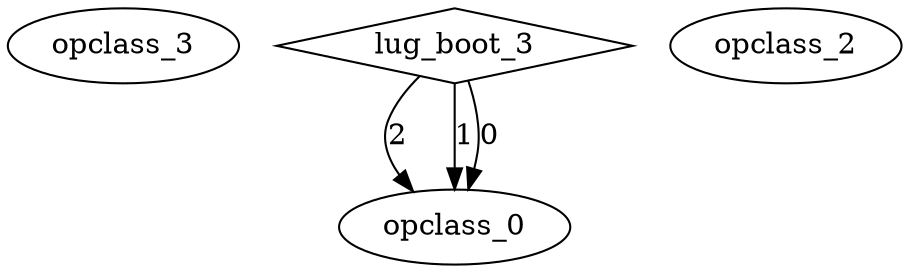 digraph {
node [label=opclass_3,style=""] opclass_3
node [label=opclass_0,style=""] opclass_0
node [label=opclass_2,style=""] opclass_2
node [label=opclass_0,style=""] opclass_0
node [label=opclass_3,style=""] opclass_3
node [label=opclass_2,style=""] opclass_2
node [label=opclass_0,style=""] opclass_0
node [label=opclass_3,style=""] opclass_3
node [label=opclass_0,style=""] opclass_0
node [label=opclass_0,style=""] opclass_0
node [label=opclass_0,style=""] opclass_0
node [label=lug_boot_3,shape="diamond",style=""] 0


0 -> opclass_0 [label="2"]
0 -> opclass_0 [label="1"]
0 -> opclass_0 [label="0"]
}